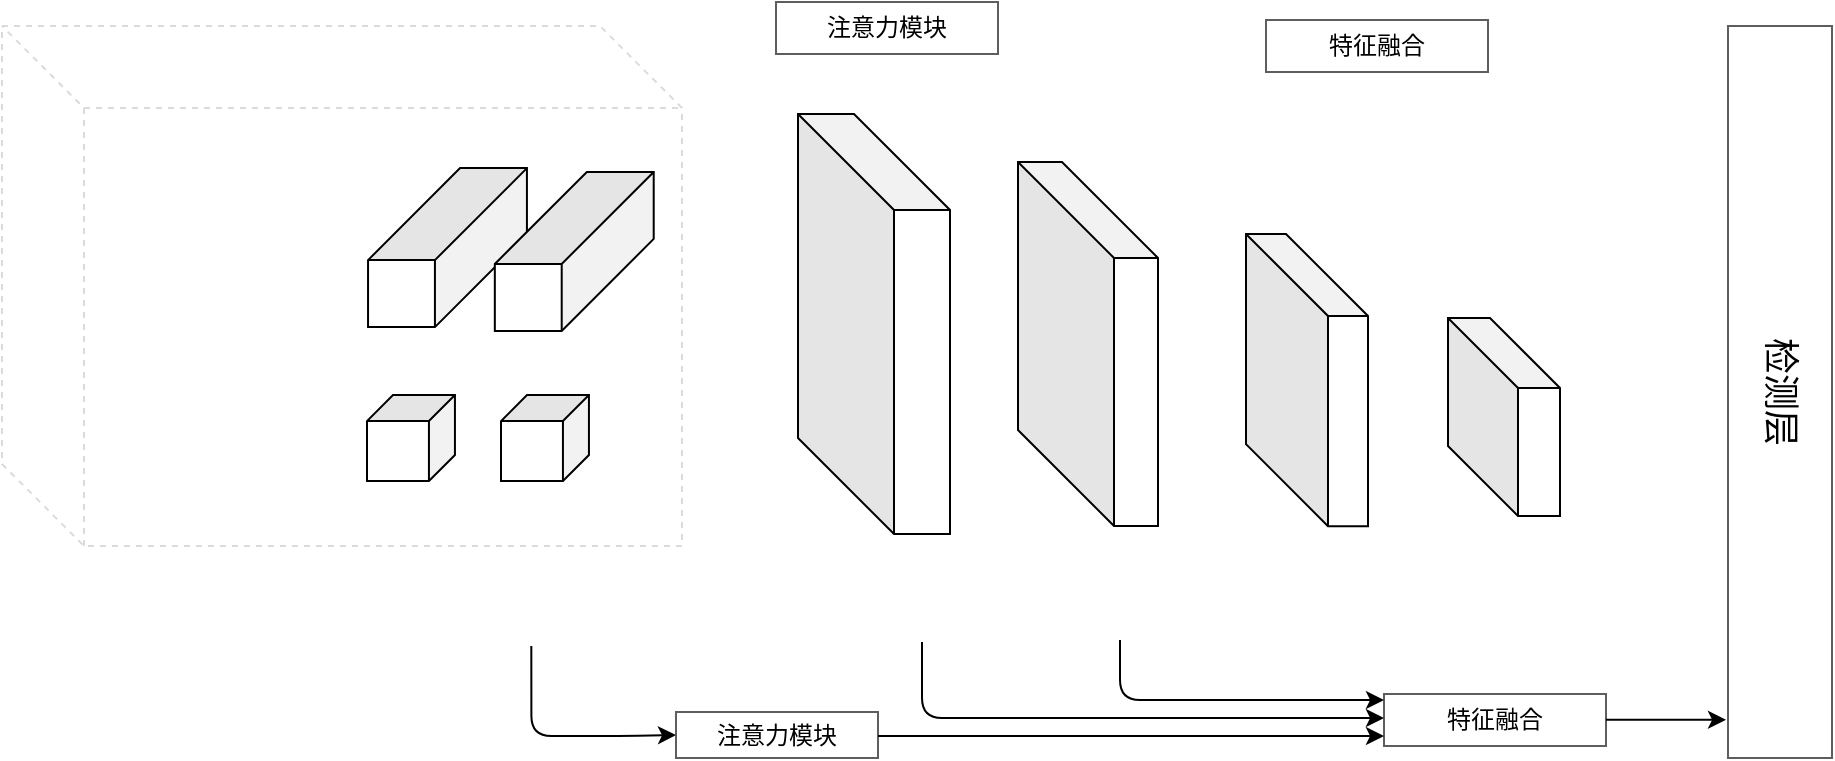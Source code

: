 <mxfile version="14.9.8" type="github">
  <diagram id="B3ldLibSKhbJkDmWhpoI" name="第 1 页">
    <mxGraphModel dx="4056" dy="990" grid="0" gridSize="10" guides="1" tooltips="1" connect="1" arrows="1" fold="1" page="1" pageScale="1" pageWidth="1169" pageHeight="827" math="0" shadow="0">
      <root>
        <mxCell id="0" />
        <mxCell id="1" parent="0" />
        <mxCell id="vAc2I8jKLy1ohs5-Qj62-7" value="" style="shape=cube;whiteSpace=wrap;html=1;boundedLbl=1;backgroundOutline=1;darkOpacity=0.00;darkOpacity2=0.0;dashed=1;shadow=0;sketch=0;opacity=70;size=41;strokeWidth=1;fillColor=none;strokeColor=#CCCCCC;" vertex="1" parent="1">
          <mxGeometry x="-2301" y="270" width="340" height="260" as="geometry" />
        </mxCell>
        <mxCell id="vAc2I8jKLy1ohs5-Qj62-1" value="" style="shape=cube;whiteSpace=wrap;html=1;boundedLbl=1;backgroundOutline=1;darkOpacity=0.05;darkOpacity2=0.1;rotation=0;size=48;" vertex="1" parent="1">
          <mxGeometry x="-1903" y="313.97" width="76" height="210.03" as="geometry" />
        </mxCell>
        <mxCell id="vAc2I8jKLy1ohs5-Qj62-3" value="" style="shape=cube;whiteSpace=wrap;html=1;boundedLbl=1;backgroundOutline=1;darkOpacity=0.05;darkOpacity2=0.1;rotation=90;size=46;" vertex="1" parent="1">
          <mxGeometry x="-2118" y="341.08" width="79.49" height="79.44" as="geometry" />
        </mxCell>
        <mxCell id="vAc2I8jKLy1ohs5-Qj62-4" value="" style="shape=cube;whiteSpace=wrap;html=1;boundedLbl=1;backgroundOutline=1;darkOpacity=0.05;darkOpacity2=0.1;rotation=90;size=13;" vertex="1" parent="1">
          <mxGeometry x="-2118" y="454.03" width="42.97" height="43.97" as="geometry" />
        </mxCell>
        <mxCell id="vAc2I8jKLy1ohs5-Qj62-5" value="" style="shape=cube;whiteSpace=wrap;html=1;boundedLbl=1;backgroundOutline=1;darkOpacity=0.05;darkOpacity2=0.1;rotation=90;size=46;" vertex="1" parent="1">
          <mxGeometry x="-2054.61" y="343" width="79.49" height="79.44" as="geometry" />
        </mxCell>
        <mxCell id="vAc2I8jKLy1ohs5-Qj62-6" value="" style="shape=cube;whiteSpace=wrap;html=1;boundedLbl=1;backgroundOutline=1;darkOpacity=0.05;darkOpacity2=0.1;rotation=90;size=13;" vertex="1" parent="1">
          <mxGeometry x="-2051.0" y="454.03" width="42.97" height="43.97" as="geometry" />
        </mxCell>
        <mxCell id="vAc2I8jKLy1ohs5-Qj62-8" value="" style="shape=cube;whiteSpace=wrap;html=1;boundedLbl=1;backgroundOutline=1;darkOpacity=0.05;darkOpacity2=0.1;rotation=0;size=35;" vertex="1" parent="1">
          <mxGeometry x="-1578" y="416" width="56" height="99" as="geometry" />
        </mxCell>
        <mxCell id="vAc2I8jKLy1ohs5-Qj62-9" value="" style="shape=cube;whiteSpace=wrap;html=1;boundedLbl=1;backgroundOutline=1;darkOpacity=0.05;darkOpacity2=0.1;rotation=0;size=48;" vertex="1" parent="1">
          <mxGeometry x="-1793" y="337.99" width="70" height="182" as="geometry" />
        </mxCell>
        <mxCell id="vAc2I8jKLy1ohs5-Qj62-10" value="" style="shape=cube;whiteSpace=wrap;html=1;boundedLbl=1;backgroundOutline=1;darkOpacity=0.05;darkOpacity2=0.1;rotation=0;size=41;" vertex="1" parent="1">
          <mxGeometry x="-1679" y="374" width="61" height="146.08" as="geometry" />
        </mxCell>
        <mxCell id="vAc2I8jKLy1ohs5-Qj62-11" value="&lt;font style=&quot;font-size: 18px&quot; face=&quot;Times New Roman&quot;&gt;检测层&lt;/font&gt;" style="rounded=0;whiteSpace=wrap;html=1;shadow=0;sketch=0;strokeWidth=1;fillColor=none;gradientColor=none;opacity=70;rotation=90;strokeColor=#1A1A1A;" vertex="1" parent="1">
          <mxGeometry x="-1595" y="427" width="366" height="52" as="geometry" />
        </mxCell>
        <mxCell id="vAc2I8jKLy1ohs5-Qj62-15" value="" style="edgeStyle=segmentEdgeStyle;endArrow=classic;html=1;entryX=0;entryY=0.5;entryDx=0;entryDy=0;" edge="1" parent="1" target="vAc2I8jKLy1ohs5-Qj62-18">
          <mxGeometry width="50" height="50" relative="1" as="geometry">
            <mxPoint x="-2036.34" y="580" as="sourcePoint" />
            <mxPoint x="-1988" y="681" as="targetPoint" />
            <Array as="points">
              <mxPoint x="-2036" y="625" />
              <mxPoint x="-1993" y="625" />
            </Array>
          </mxGeometry>
        </mxCell>
        <mxCell id="vAc2I8jKLy1ohs5-Qj62-16" value="" style="edgeStyle=segmentEdgeStyle;endArrow=classic;html=1;" edge="1" parent="1">
          <mxGeometry width="50" height="50" relative="1" as="geometry">
            <mxPoint x="-1841" y="578" as="sourcePoint" />
            <mxPoint x="-1610" y="616" as="targetPoint" />
            <Array as="points">
              <mxPoint x="-1841" y="616" />
            </Array>
          </mxGeometry>
        </mxCell>
        <mxCell id="vAc2I8jKLy1ohs5-Qj62-18" value="注意力模块" style="rounded=0;whiteSpace=wrap;html=1;shadow=0;sketch=0;strokeWidth=1;fillColor=none;gradientColor=none;opacity=70;strokeColor=#1A1A1A;" vertex="1" parent="1">
          <mxGeometry x="-1964" y="613" width="101" height="23" as="geometry" />
        </mxCell>
        <mxCell id="vAc2I8jKLy1ohs5-Qj62-20" value="特征融合" style="rounded=0;whiteSpace=wrap;html=1;shadow=0;sketch=0;strokeWidth=1;fillColor=none;gradientColor=none;opacity=70;strokeColor=#1A1A1A;" vertex="1" parent="1">
          <mxGeometry x="-1610" y="604" width="111" height="26" as="geometry" />
        </mxCell>
        <mxCell id="vAc2I8jKLy1ohs5-Qj62-21" value="" style="edgeStyle=segmentEdgeStyle;endArrow=classic;html=1;" edge="1" parent="1">
          <mxGeometry width="50" height="50" relative="1" as="geometry">
            <mxPoint x="-1742" y="577" as="sourcePoint" />
            <mxPoint x="-1610" y="607" as="targetPoint" />
            <Array as="points">
              <mxPoint x="-1742" y="607" />
            </Array>
          </mxGeometry>
        </mxCell>
        <mxCell id="vAc2I8jKLy1ohs5-Qj62-22" value="" style="edgeStyle=segmentEdgeStyle;endArrow=classic;html=1;" edge="1" parent="1">
          <mxGeometry width="50" height="50" relative="1" as="geometry">
            <mxPoint x="-1863" y="625" as="sourcePoint" />
            <mxPoint x="-1610" y="625" as="targetPoint" />
            <Array as="points">
              <mxPoint x="-1841" y="625" />
            </Array>
          </mxGeometry>
        </mxCell>
        <mxCell id="vAc2I8jKLy1ohs5-Qj62-24" value="" style="endArrow=classic;html=1;" edge="1" parent="1">
          <mxGeometry width="50" height="50" relative="1" as="geometry">
            <mxPoint x="-1499" y="616.92" as="sourcePoint" />
            <mxPoint x="-1439" y="616.92" as="targetPoint" />
          </mxGeometry>
        </mxCell>
        <mxCell id="vAc2I8jKLy1ohs5-Qj62-25" value="特征融合" style="rounded=0;whiteSpace=wrap;html=1;shadow=0;sketch=0;strokeWidth=1;fillColor=none;gradientColor=none;opacity=70;strokeColor=#1A1A1A;" vertex="1" parent="1">
          <mxGeometry x="-1669" y="267" width="111" height="26" as="geometry" />
        </mxCell>
        <mxCell id="vAc2I8jKLy1ohs5-Qj62-26" value="注意力模块" style="rounded=0;whiteSpace=wrap;html=1;shadow=0;sketch=0;strokeWidth=1;fillColor=none;gradientColor=none;opacity=70;strokeColor=#1A1A1A;" vertex="1" parent="1">
          <mxGeometry x="-1914" y="258" width="111" height="26" as="geometry" />
        </mxCell>
      </root>
    </mxGraphModel>
  </diagram>
</mxfile>
